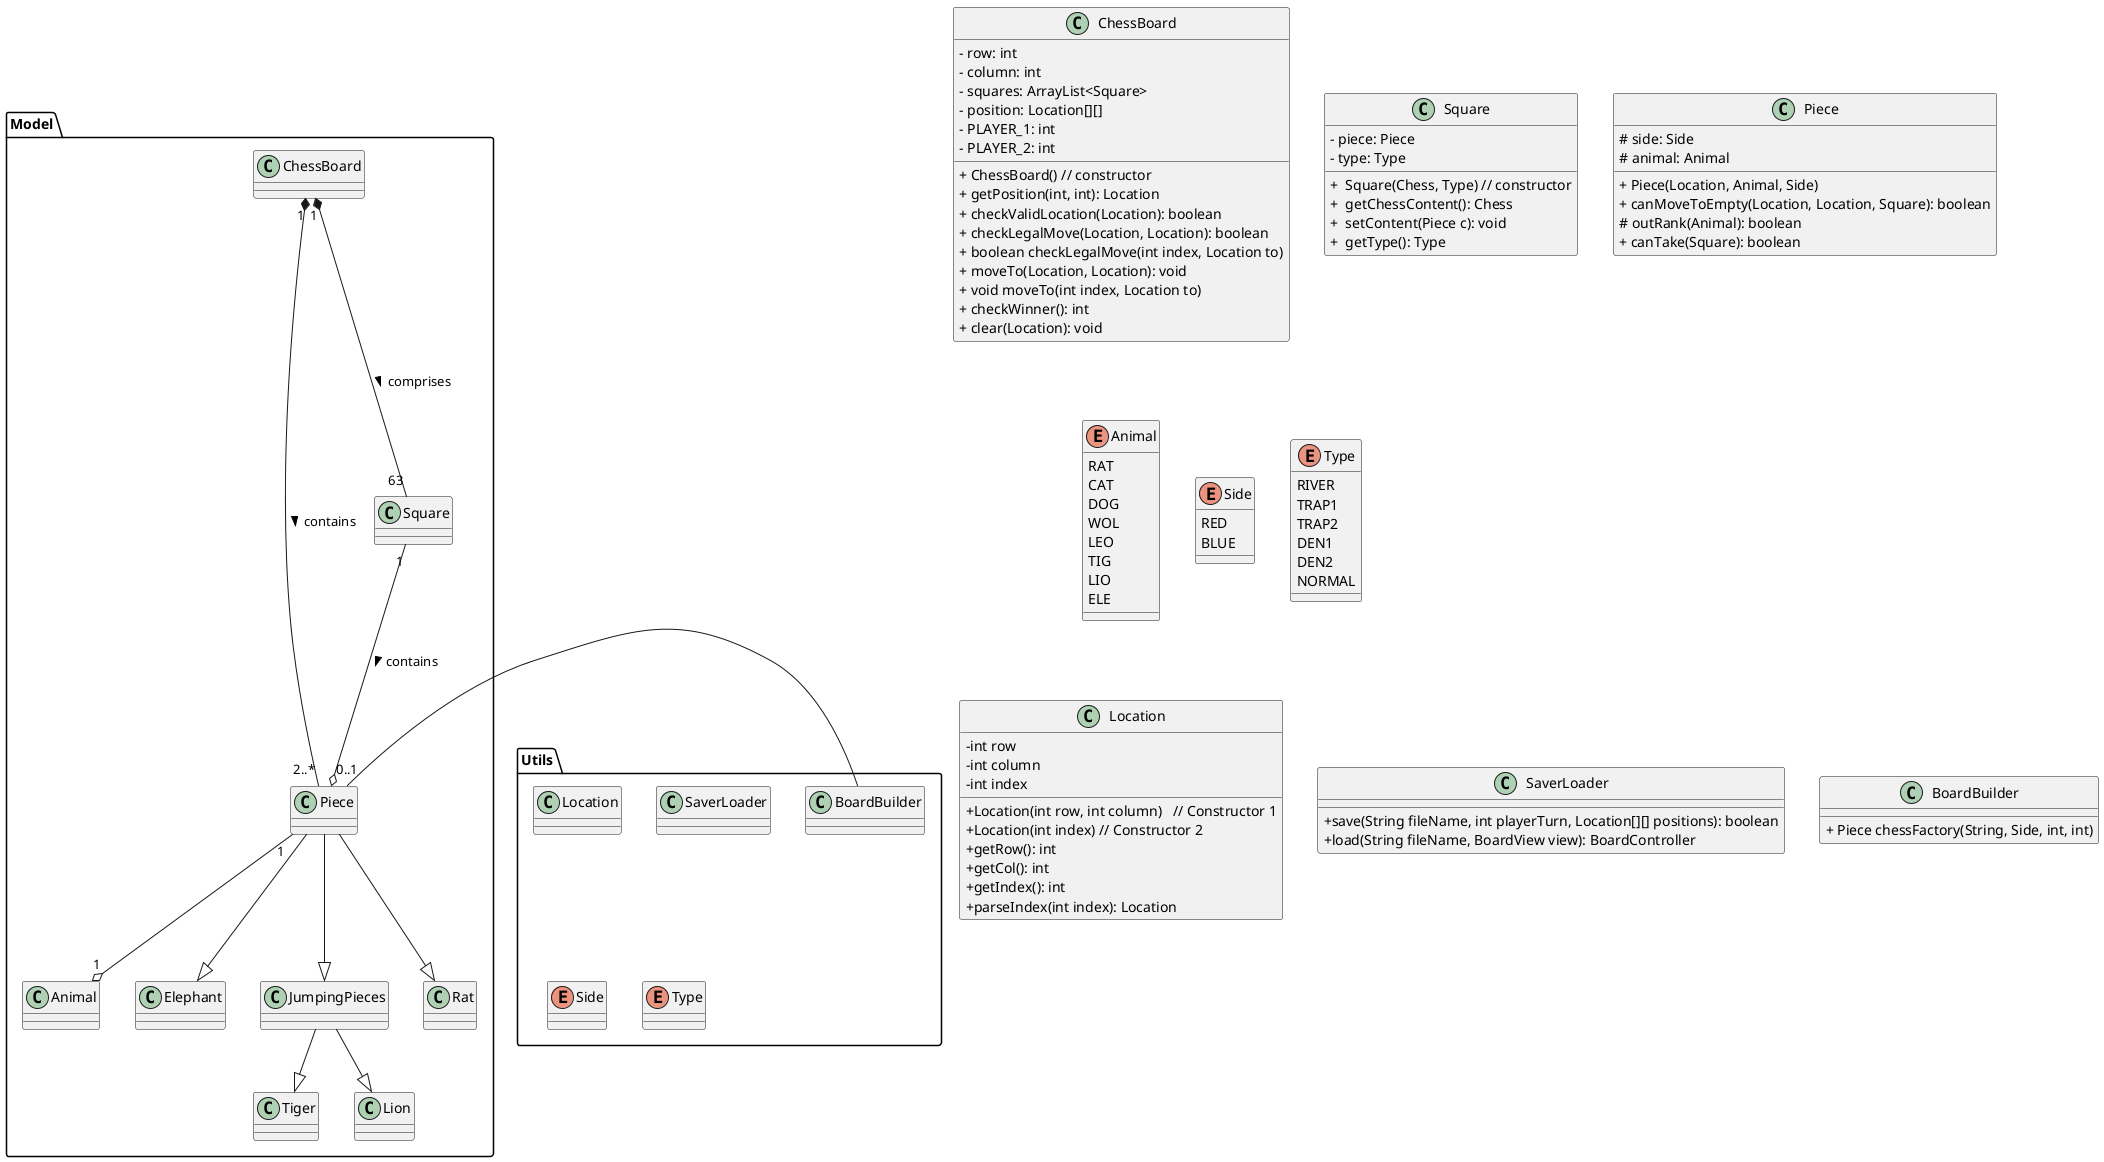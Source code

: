 @startuml
'https://plantuml.com/class-diagram

package "Model" {
    ChessBoard "1" *-- "2..*" Piece: contains >
    ChessBoard "1" *-- "63" Square: comprises >

    Square "1" --o "0..1" Piece: contains >

    Piece "1" --o "1" Animal
    Piece --|> Elephant
    Piece --|> JumpingPieces
    Piece --|> Rat
    JumpingPieces --|> Tiger
    JumpingPieces --|> Lion
}

package "Utils" {
    class Location
    class SaverLoader
    enum Side
    enum Type
    class BoardBuilder
}

Piece - BoardBuilder

class ChessBoard {
<plain>- row: int
<plain>- column: int
<plain>- squares: ArrayList<Square>
<plain>- position: Location[][]
<plain>- PLAYER_1: int
<plain>- PLAYER_2: int

<plain>+ ChessBoard() // constructor
<plain>+ getPosition(int, int): Location
<plain>+ checkValidLocation(Location): boolean
<plain>+ checkLegalMove(Location, Location): boolean
<plain>+ boolean checkLegalMove(int index, Location to)
<plain>+ moveTo(Location, Location): void
<plain>+ void moveTo(int index, Location to)
<plain>+ checkWinner(): int
<plain>+ clear(Location): void
}

class Square {
    <plain>- piece: Piece
    <plain>- type: Type

    <plain>+  Square(Chess, Type) // constructor
    <plain>+  getChessContent(): Chess
    <plain>+  setContent(Piece c): void
    <plain>+  getType(): Type
}

class Piece {
    <plain># side: Side
    <plain># animal: Animal

    <plain>+ Piece(Location, Animal, Side)
    <plain>+ canMoveToEmpty(Location, Location, Square): boolean
    <plain># outRank(Animal): boolean
    <plain>+ canTake(Square): boolean
}

enum Animal {
    RAT
    CAT
    DOG
    WOL
    LEO
    TIG
    LIO
    ELE
}

enum Side {
    RED
    BLUE
}

enum Type {
    RIVER
    TRAP1
    TRAP2
    DEN1
    DEN2
    NORMAL
}

class Location {
    <plain>-int row
    <plain>-int column
    <plain>-int index
    <plain>+Location(int row, int column)   // Constructor 1
    <plain>+Location(int index) // Constructor 2
    <plain>+getRow(): int
    <plain>+getCol(): int
    <plain>+getIndex(): int
    <plain>+parseIndex(int index): Location
}

class SaverLoader {
    <plain>+save(String fileName, int playerTurn, Location[][] positions): boolean
    <plain>+load(String fileName, BoardView view): BoardController
}

class BoardBuilder {
    <plain>+ Piece chessFactory(String, Side, int, int)
}

@enduml